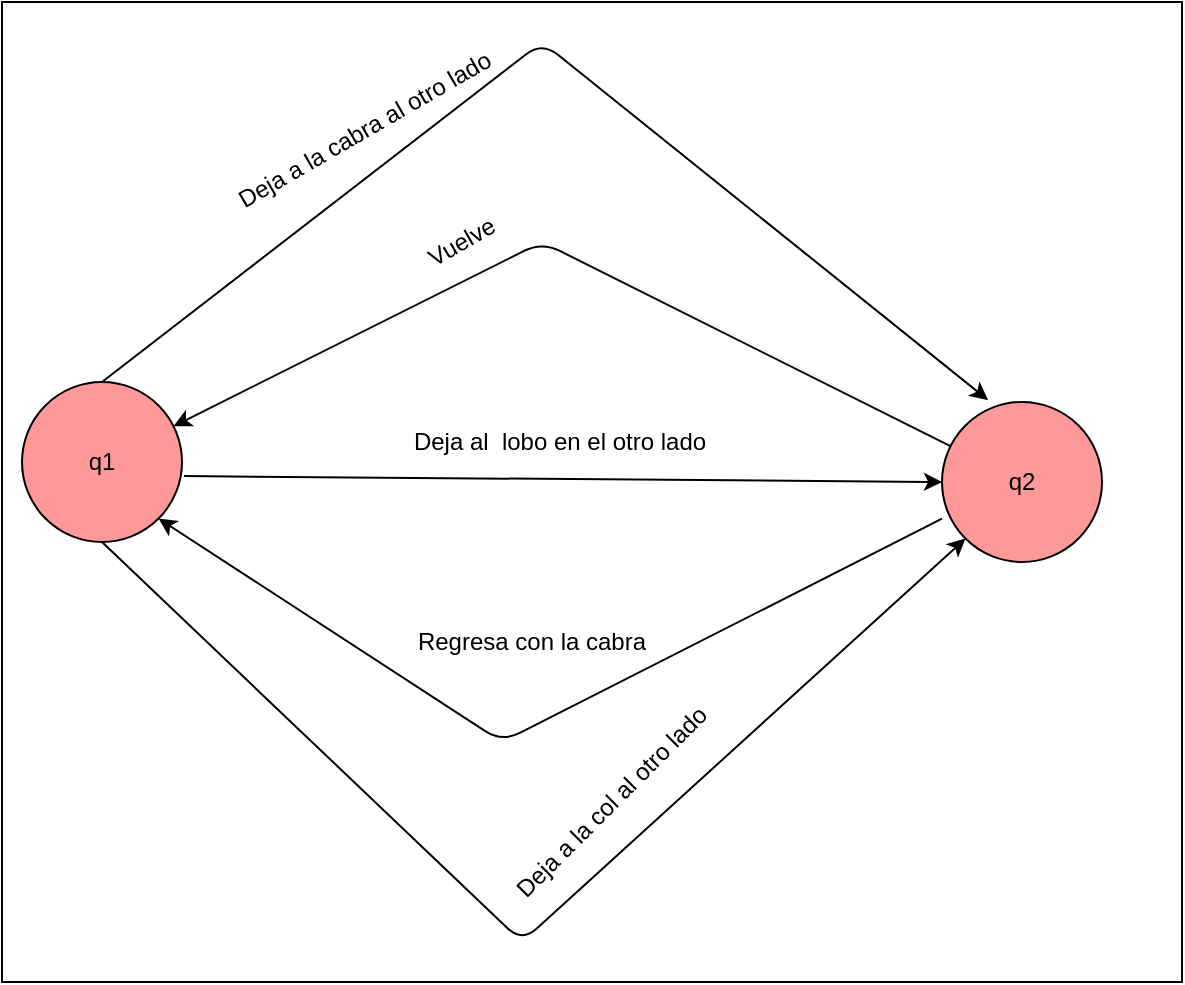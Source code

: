 <mxfile>
    <diagram id="-zvEX8tWXmhGbk_yV2dS" name="Page-1">
        <mxGraphModel dx="890" dy="516" grid="1" gridSize="10" guides="1" tooltips="1" connect="1" arrows="1" fold="1" page="1" pageScale="1" pageWidth="827" pageHeight="1169" math="0" shadow="0">
            <root>
                <mxCell id="0"/>
                <mxCell id="1" parent="0"/>
                <mxCell id="17" value="" style="rounded=0;whiteSpace=wrap;html=1;" vertex="1" parent="1">
                    <mxGeometry x="50" y="30" width="590" height="490" as="geometry"/>
                </mxCell>
                <mxCell id="2" value="q1" style="ellipse;whiteSpace=wrap;html=1;aspect=fixed;fillColor=#FF9999;" vertex="1" parent="1">
                    <mxGeometry x="60" y="220" width="80" height="80" as="geometry"/>
                </mxCell>
                <mxCell id="3" value="q2" style="ellipse;whiteSpace=wrap;html=1;aspect=fixed;fillColor=#FF9999;" vertex="1" parent="1">
                    <mxGeometry x="520" y="230" width="80" height="80" as="geometry"/>
                </mxCell>
                <mxCell id="4" value="" style="endArrow=classic;html=1;exitX=1.013;exitY=0.588;exitDx=0;exitDy=0;exitPerimeter=0;entryX=0;entryY=0.5;entryDx=0;entryDy=0;" edge="1" parent="1" source="2" target="3">
                    <mxGeometry width="50" height="50" relative="1" as="geometry">
                        <mxPoint x="180" y="290" as="sourcePoint"/>
                        <mxPoint x="230" y="240" as="targetPoint"/>
                    </mxGeometry>
                </mxCell>
                <mxCell id="5" value="" style="endArrow=classic;html=1;exitX=0.5;exitY=0;exitDx=0;exitDy=0;entryX=0.288;entryY=-0.012;entryDx=0;entryDy=0;entryPerimeter=0;" edge="1" parent="1" source="2" target="3">
                    <mxGeometry width="50" height="50" relative="1" as="geometry">
                        <mxPoint x="90" y="210" as="sourcePoint"/>
                        <mxPoint x="140" y="160" as="targetPoint"/>
                        <Array as="points">
                            <mxPoint x="320" y="50"/>
                        </Array>
                    </mxGeometry>
                </mxCell>
                <mxCell id="6" value="" style="endArrow=classic;html=1;exitX=0.5;exitY=1;exitDx=0;exitDy=0;entryX=0;entryY=1;entryDx=0;entryDy=0;" edge="1" parent="1" source="2" target="3">
                    <mxGeometry width="50" height="50" relative="1" as="geometry">
                        <mxPoint x="430" y="290" as="sourcePoint"/>
                        <mxPoint x="480" y="240" as="targetPoint"/>
                        <Array as="points">
                            <mxPoint x="310" y="500"/>
                        </Array>
                    </mxGeometry>
                </mxCell>
                <mxCell id="7" value="" style="endArrow=classic;html=1;" edge="1" parent="1" source="3" target="2">
                    <mxGeometry width="50" height="50" relative="1" as="geometry">
                        <mxPoint x="390" y="260" as="sourcePoint"/>
                        <mxPoint x="440" y="210" as="targetPoint"/>
                        <Array as="points">
                            <mxPoint x="320" y="150"/>
                        </Array>
                    </mxGeometry>
                </mxCell>
                <mxCell id="8" value="" style="endArrow=classic;html=1;entryX=1;entryY=1;entryDx=0;entryDy=0;exitX=0;exitY=0.729;exitDx=0;exitDy=0;exitPerimeter=0;" edge="1" parent="1" source="3" target="2">
                    <mxGeometry width="50" height="50" relative="1" as="geometry">
                        <mxPoint x="534.223" y="262.111" as="sourcePoint"/>
                        <mxPoint x="145.777" y="252.111" as="targetPoint"/>
                        <Array as="points">
                            <mxPoint x="300" y="400"/>
                        </Array>
                    </mxGeometry>
                </mxCell>
                <mxCell id="9" value="Deja al&amp;nbsp; lobo en el otro lado" style="text;html=1;strokeColor=none;fillColor=none;align=center;verticalAlign=middle;whiteSpace=wrap;rounded=0;" vertex="1" parent="1">
                    <mxGeometry x="243.5" y="240" width="170" height="20" as="geometry"/>
                </mxCell>
                <mxCell id="10" value="Vuelve" style="text;html=1;strokeColor=none;fillColor=none;align=center;verticalAlign=middle;whiteSpace=wrap;rounded=0;rotation=-30;" vertex="1" parent="1">
                    <mxGeometry x="260" y="140" width="40" height="20" as="geometry"/>
                </mxCell>
                <mxCell id="11" value="Deja a la cabra al otro lado&lt;br&gt;&lt;br&gt;" style="text;html=1;strokeColor=none;fillColor=none;align=center;verticalAlign=middle;whiteSpace=wrap;rounded=0;rotation=-30;" vertex="1" parent="1">
                    <mxGeometry x="150" y="90" width="170" height="20" as="geometry"/>
                </mxCell>
                <mxCell id="13" value="Regresa con la cabra" style="text;html=1;strokeColor=none;fillColor=none;align=center;verticalAlign=middle;whiteSpace=wrap;rounded=0;" vertex="1" parent="1">
                    <mxGeometry x="230" y="340" width="170" height="20" as="geometry"/>
                </mxCell>
                <mxCell id="14" value="Deja a la col al otro lado&lt;br&gt;" style="text;html=1;strokeColor=none;fillColor=none;align=center;verticalAlign=middle;whiteSpace=wrap;rounded=0;rotation=-45;" vertex="1" parent="1">
                    <mxGeometry x="270" y="420" width="170" height="20" as="geometry"/>
                </mxCell>
            </root>
        </mxGraphModel>
    </diagram>
</mxfile>